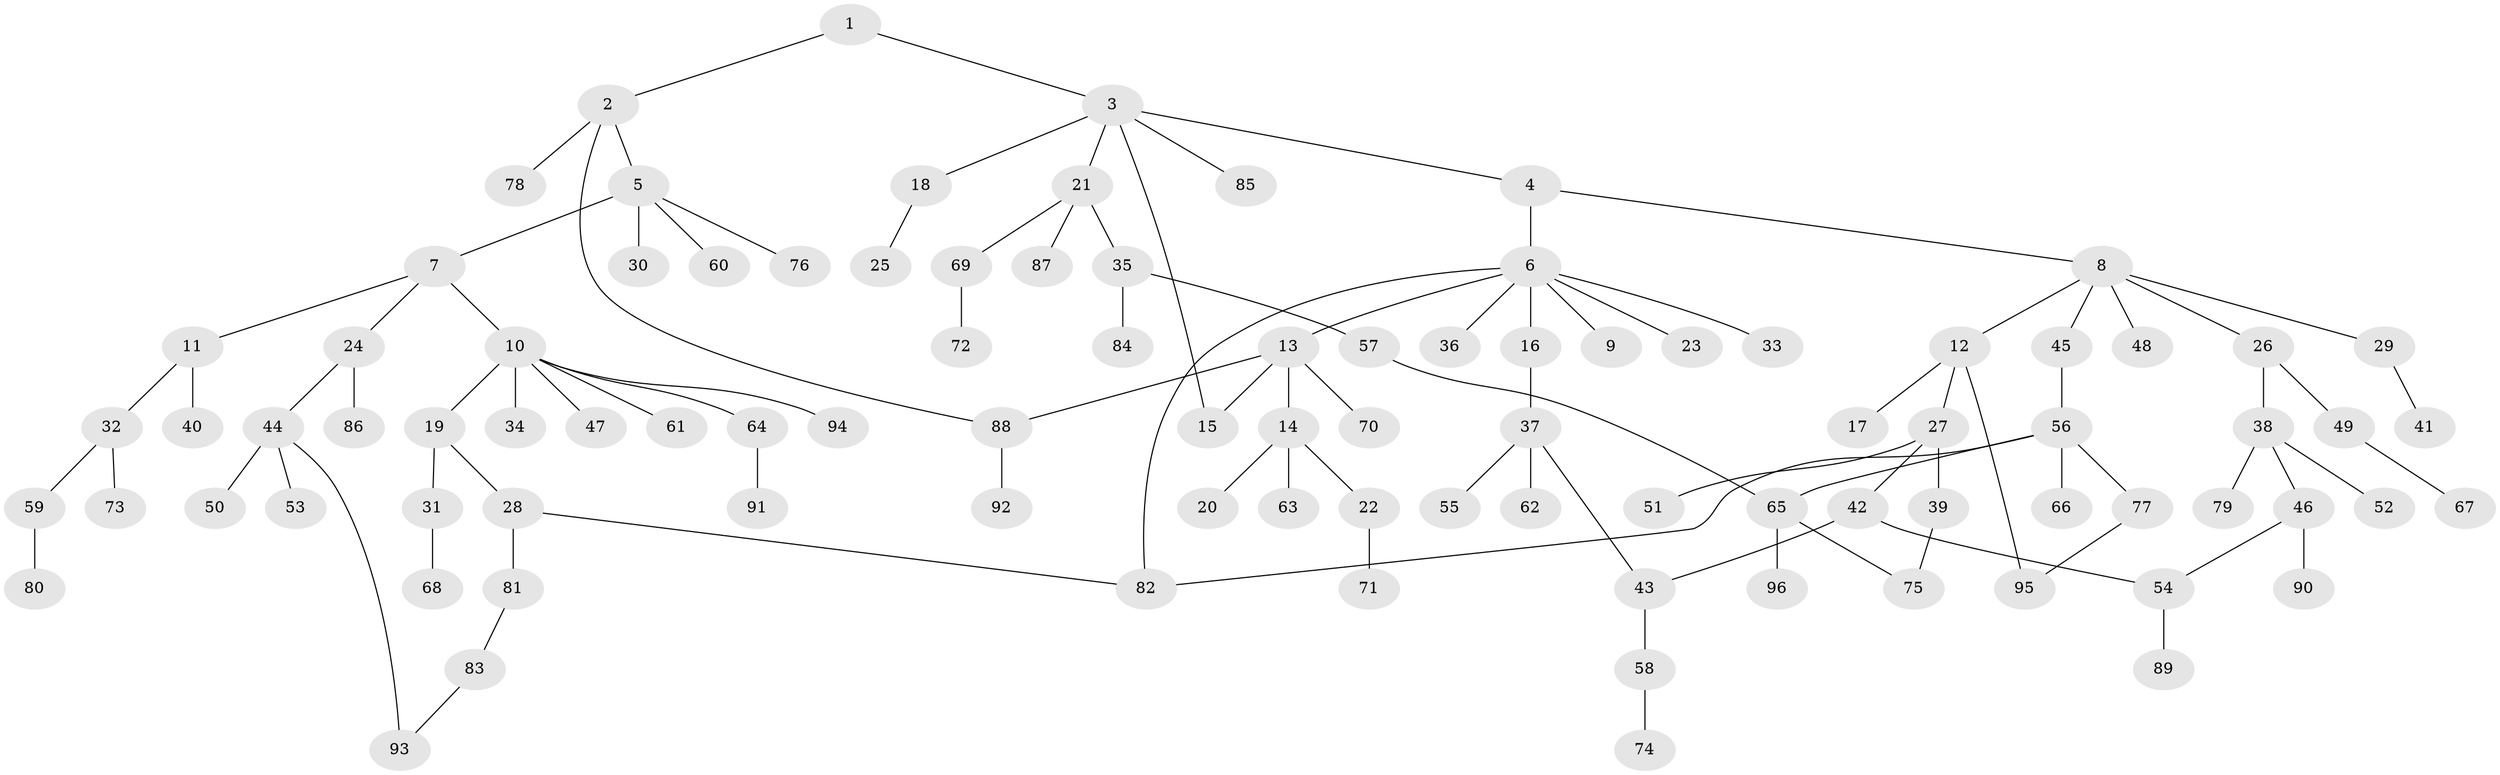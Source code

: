 // Generated by graph-tools (version 1.1) at 2025/49/03/09/25 03:49:23]
// undirected, 96 vertices, 105 edges
graph export_dot {
graph [start="1"]
  node [color=gray90,style=filled];
  1;
  2;
  3;
  4;
  5;
  6;
  7;
  8;
  9;
  10;
  11;
  12;
  13;
  14;
  15;
  16;
  17;
  18;
  19;
  20;
  21;
  22;
  23;
  24;
  25;
  26;
  27;
  28;
  29;
  30;
  31;
  32;
  33;
  34;
  35;
  36;
  37;
  38;
  39;
  40;
  41;
  42;
  43;
  44;
  45;
  46;
  47;
  48;
  49;
  50;
  51;
  52;
  53;
  54;
  55;
  56;
  57;
  58;
  59;
  60;
  61;
  62;
  63;
  64;
  65;
  66;
  67;
  68;
  69;
  70;
  71;
  72;
  73;
  74;
  75;
  76;
  77;
  78;
  79;
  80;
  81;
  82;
  83;
  84;
  85;
  86;
  87;
  88;
  89;
  90;
  91;
  92;
  93;
  94;
  95;
  96;
  1 -- 2;
  1 -- 3;
  2 -- 5;
  2 -- 78;
  2 -- 88;
  3 -- 4;
  3 -- 18;
  3 -- 21;
  3 -- 85;
  3 -- 15;
  4 -- 6;
  4 -- 8;
  5 -- 7;
  5 -- 30;
  5 -- 60;
  5 -- 76;
  6 -- 9;
  6 -- 13;
  6 -- 16;
  6 -- 23;
  6 -- 33;
  6 -- 36;
  6 -- 82;
  7 -- 10;
  7 -- 11;
  7 -- 24;
  8 -- 12;
  8 -- 26;
  8 -- 29;
  8 -- 45;
  8 -- 48;
  10 -- 19;
  10 -- 34;
  10 -- 47;
  10 -- 61;
  10 -- 64;
  10 -- 94;
  11 -- 32;
  11 -- 40;
  12 -- 17;
  12 -- 27;
  12 -- 95;
  13 -- 14;
  13 -- 15;
  13 -- 70;
  13 -- 88;
  14 -- 20;
  14 -- 22;
  14 -- 63;
  16 -- 37;
  18 -- 25;
  19 -- 28;
  19 -- 31;
  21 -- 35;
  21 -- 69;
  21 -- 87;
  22 -- 71;
  24 -- 44;
  24 -- 86;
  26 -- 38;
  26 -- 49;
  27 -- 39;
  27 -- 42;
  27 -- 51;
  28 -- 81;
  28 -- 82;
  29 -- 41;
  31 -- 68;
  32 -- 59;
  32 -- 73;
  35 -- 57;
  35 -- 84;
  37 -- 55;
  37 -- 62;
  37 -- 43;
  38 -- 46;
  38 -- 52;
  38 -- 79;
  39 -- 75;
  42 -- 43;
  42 -- 54;
  43 -- 58;
  44 -- 50;
  44 -- 53;
  44 -- 93;
  45 -- 56;
  46 -- 54;
  46 -- 90;
  49 -- 67;
  54 -- 89;
  56 -- 65;
  56 -- 66;
  56 -- 77;
  56 -- 82;
  57 -- 65;
  58 -- 74;
  59 -- 80;
  64 -- 91;
  65 -- 96;
  65 -- 75;
  69 -- 72;
  77 -- 95;
  81 -- 83;
  83 -- 93;
  88 -- 92;
}
